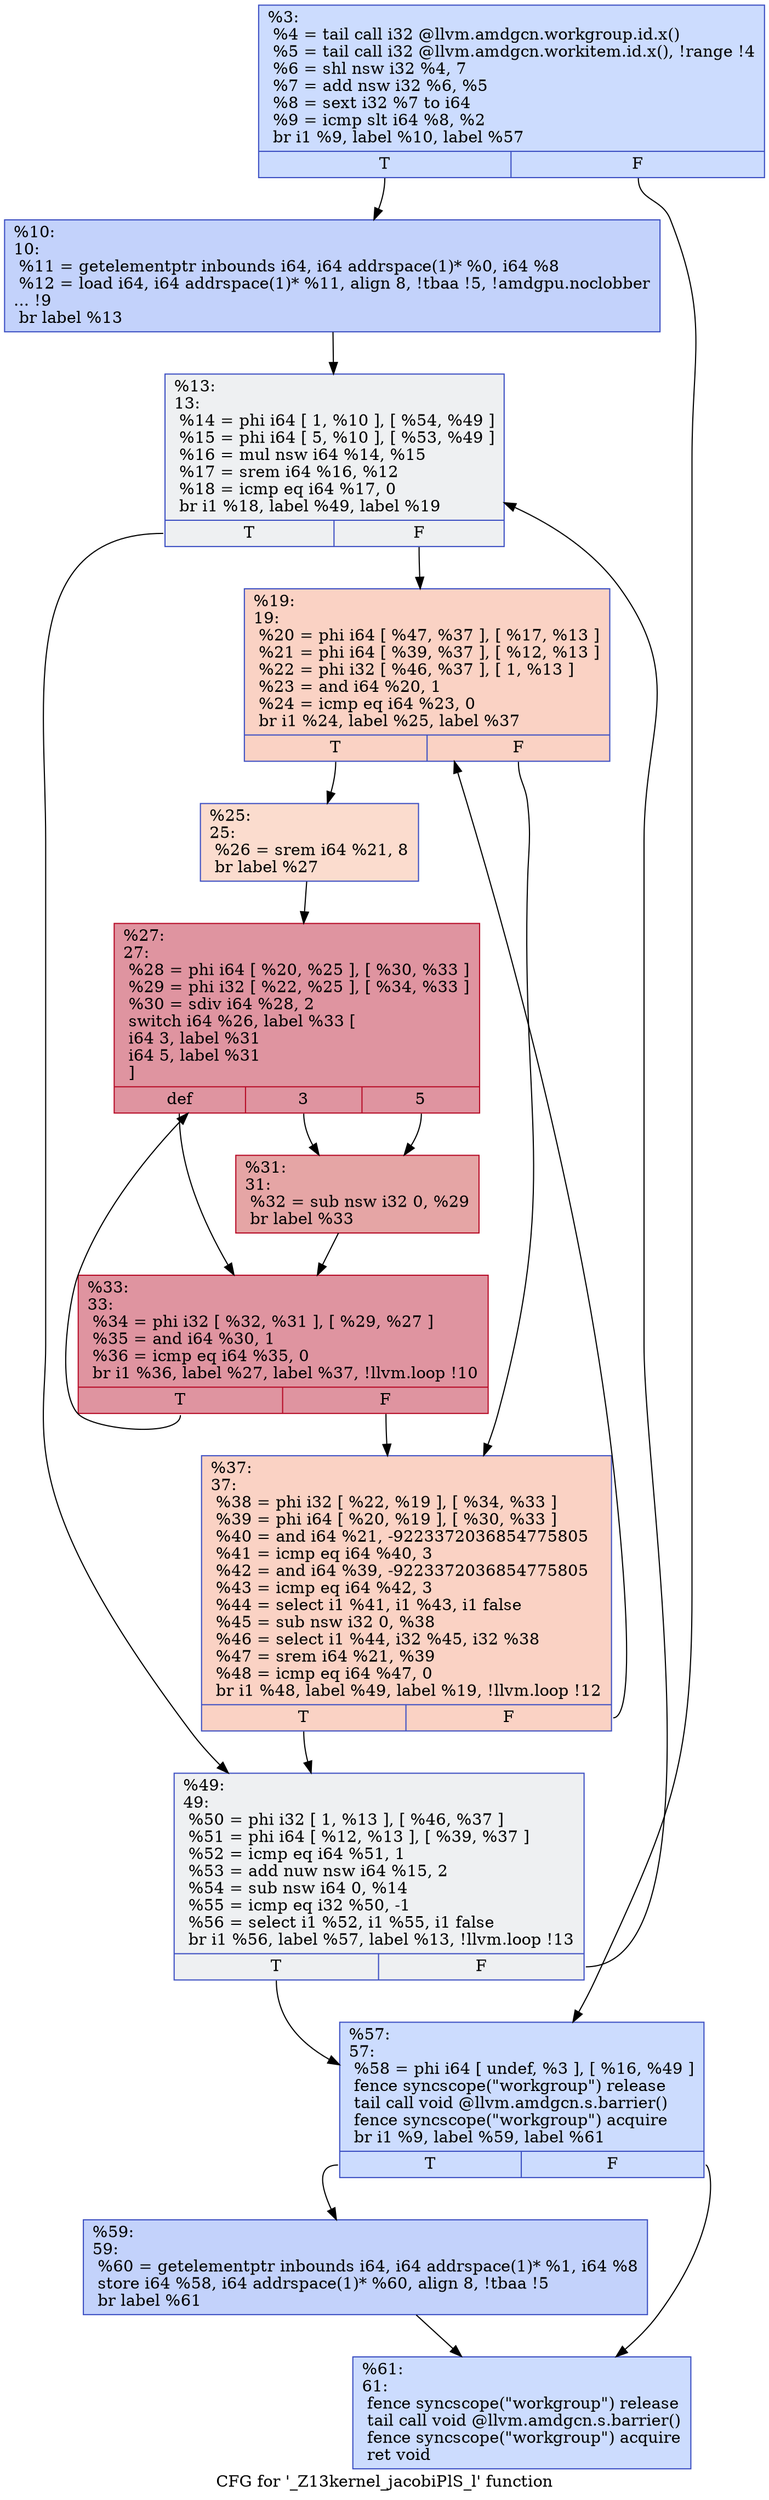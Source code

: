 digraph "CFG for '_Z13kernel_jacobiPlS_l' function" {
	label="CFG for '_Z13kernel_jacobiPlS_l' function";

	Node0x51398e0 [shape=record,color="#3d50c3ff", style=filled, fillcolor="#8caffe70",label="{%3:\l  %4 = tail call i32 @llvm.amdgcn.workgroup.id.x()\l  %5 = tail call i32 @llvm.amdgcn.workitem.id.x(), !range !4\l  %6 = shl nsw i32 %4, 7\l  %7 = add nsw i32 %6, %5\l  %8 = sext i32 %7 to i64\l  %9 = icmp slt i64 %8, %2\l  br i1 %9, label %10, label %57\l|{<s0>T|<s1>F}}"];
	Node0x51398e0:s0 -> Node0x5139ac0;
	Node0x51398e0:s1 -> Node0x513b1a0;
	Node0x5139ac0 [shape=record,color="#3d50c3ff", style=filled, fillcolor="#779af770",label="{%10:\l10:                                               \l  %11 = getelementptr inbounds i64, i64 addrspace(1)* %0, i64 %8\l  %12 = load i64, i64 addrspace(1)* %11, align 8, !tbaa !5, !amdgpu.noclobber\l... !9\l  br label %13\l}"];
	Node0x5139ac0 -> Node0x513b6e0;
	Node0x513b6e0 [shape=record,color="#3d50c3ff", style=filled, fillcolor="#d9dce170",label="{%13:\l13:                                               \l  %14 = phi i64 [ 1, %10 ], [ %54, %49 ]\l  %15 = phi i64 [ 5, %10 ], [ %53, %49 ]\l  %16 = mul nsw i64 %14, %15\l  %17 = srem i64 %16, %12\l  %18 = icmp eq i64 %17, 0\l  br i1 %18, label %49, label %19\l|{<s0>T|<s1>F}}"];
	Node0x513b6e0:s0 -> Node0x513b810;
	Node0x513b6e0:s1 -> Node0x513bd00;
	Node0x513bd00 [shape=record,color="#3d50c3ff", style=filled, fillcolor="#f4987a70",label="{%19:\l19:                                               \l  %20 = phi i64 [ %47, %37 ], [ %17, %13 ]\l  %21 = phi i64 [ %39, %37 ], [ %12, %13 ]\l  %22 = phi i32 [ %46, %37 ], [ 1, %13 ]\l  %23 = and i64 %20, 1\l  %24 = icmp eq i64 %23, 0\l  br i1 %24, label %25, label %37\l|{<s0>T|<s1>F}}"];
	Node0x513bd00:s0 -> Node0x513c340;
	Node0x513bd00:s1 -> Node0x513be70;
	Node0x513c340 [shape=record,color="#3d50c3ff", style=filled, fillcolor="#f7af9170",label="{%25:\l25:                                               \l  %26 = srem i64 %21, 8\l  br label %27\l}"];
	Node0x513c340 -> Node0x513c540;
	Node0x513c540 [shape=record,color="#b70d28ff", style=filled, fillcolor="#b70d2870",label="{%27:\l27:                                               \l  %28 = phi i64 [ %20, %25 ], [ %30, %33 ]\l  %29 = phi i32 [ %22, %25 ], [ %34, %33 ]\l  %30 = sdiv i64 %28, 2\l  switch i64 %26, label %33 [\l    i64 3, label %31\l    i64 5, label %31\l  ]\l|{<s0>def|<s1>3|<s2>5}}"];
	Node0x513c540:s0 -> Node0x513c630;
	Node0x513c540:s1 -> Node0x513c950;
	Node0x513c540:s2 -> Node0x513c950;
	Node0x513c950 [shape=record,color="#b70d28ff", style=filled, fillcolor="#c5333470",label="{%31:\l31:                                               \l  %32 = sub nsw i32 0, %29\l  br label %33\l}"];
	Node0x513c950 -> Node0x513c630;
	Node0x513c630 [shape=record,color="#b70d28ff", style=filled, fillcolor="#b70d2870",label="{%33:\l33:                                               \l  %34 = phi i32 [ %32, %31 ], [ %29, %27 ]\l  %35 = and i64 %30, 1\l  %36 = icmp eq i64 %35, 0\l  br i1 %36, label %27, label %37, !llvm.loop !10\l|{<s0>T|<s1>F}}"];
	Node0x513c630:s0 -> Node0x513c540;
	Node0x513c630:s1 -> Node0x513be70;
	Node0x513be70 [shape=record,color="#3d50c3ff", style=filled, fillcolor="#f4987a70",label="{%37:\l37:                                               \l  %38 = phi i32 [ %22, %19 ], [ %34, %33 ]\l  %39 = phi i64 [ %20, %19 ], [ %30, %33 ]\l  %40 = and i64 %21, -9223372036854775805\l  %41 = icmp eq i64 %40, 3\l  %42 = and i64 %39, -9223372036854775805\l  %43 = icmp eq i64 %42, 3\l  %44 = select i1 %41, i1 %43, i1 false\l  %45 = sub nsw i32 0, %38\l  %46 = select i1 %44, i32 %45, i32 %38\l  %47 = srem i64 %21, %39\l  %48 = icmp eq i64 %47, 0\l  br i1 %48, label %49, label %19, !llvm.loop !12\l|{<s0>T|<s1>F}}"];
	Node0x513be70:s0 -> Node0x513b810;
	Node0x513be70:s1 -> Node0x513bd00;
	Node0x513b810 [shape=record,color="#3d50c3ff", style=filled, fillcolor="#d9dce170",label="{%49:\l49:                                               \l  %50 = phi i32 [ 1, %13 ], [ %46, %37 ]\l  %51 = phi i64 [ %12, %13 ], [ %39, %37 ]\l  %52 = icmp eq i64 %51, 1\l  %53 = add nuw nsw i64 %15, 2\l  %54 = sub nsw i64 0, %14\l  %55 = icmp eq i32 %50, -1\l  %56 = select i1 %52, i1 %55, i1 false\l  br i1 %56, label %57, label %13, !llvm.loop !13\l|{<s0>T|<s1>F}}"];
	Node0x513b810:s0 -> Node0x513b1a0;
	Node0x513b810:s1 -> Node0x513b6e0;
	Node0x513b1a0 [shape=record,color="#3d50c3ff", style=filled, fillcolor="#8caffe70",label="{%57:\l57:                                               \l  %58 = phi i64 [ undef, %3 ], [ %16, %49 ]\l  fence syncscope(\"workgroup\") release\l  tail call void @llvm.amdgcn.s.barrier()\l  fence syncscope(\"workgroup\") acquire\l  br i1 %9, label %59, label %61\l|{<s0>T|<s1>F}}"];
	Node0x513b1a0:s0 -> Node0x513e460;
	Node0x513b1a0:s1 -> Node0x513e4b0;
	Node0x513e460 [shape=record,color="#3d50c3ff", style=filled, fillcolor="#779af770",label="{%59:\l59:                                               \l  %60 = getelementptr inbounds i64, i64 addrspace(1)* %1, i64 %8\l  store i64 %58, i64 addrspace(1)* %60, align 8, !tbaa !5\l  br label %61\l}"];
	Node0x513e460 -> Node0x513e4b0;
	Node0x513e4b0 [shape=record,color="#3d50c3ff", style=filled, fillcolor="#8caffe70",label="{%61:\l61:                                               \l  fence syncscope(\"workgroup\") release\l  tail call void @llvm.amdgcn.s.barrier()\l  fence syncscope(\"workgroup\") acquire\l  ret void\l}"];
}
